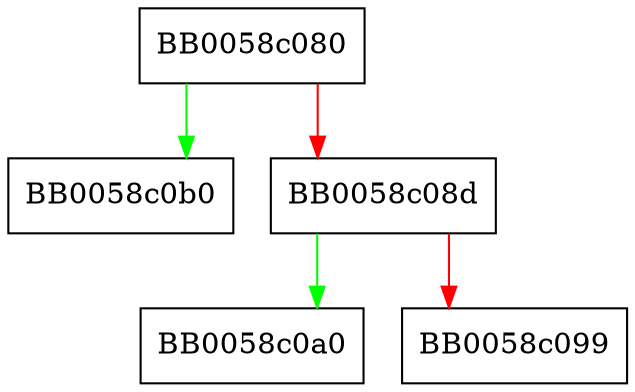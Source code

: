 digraph EC_GROUP_precompute_mult {
  node [shape="box"];
  graph [splines=ortho];
  BB0058c080 -> BB0058c0b0 [color="green"];
  BB0058c080 -> BB0058c08d [color="red"];
  BB0058c08d -> BB0058c0a0 [color="green"];
  BB0058c08d -> BB0058c099 [color="red"];
}